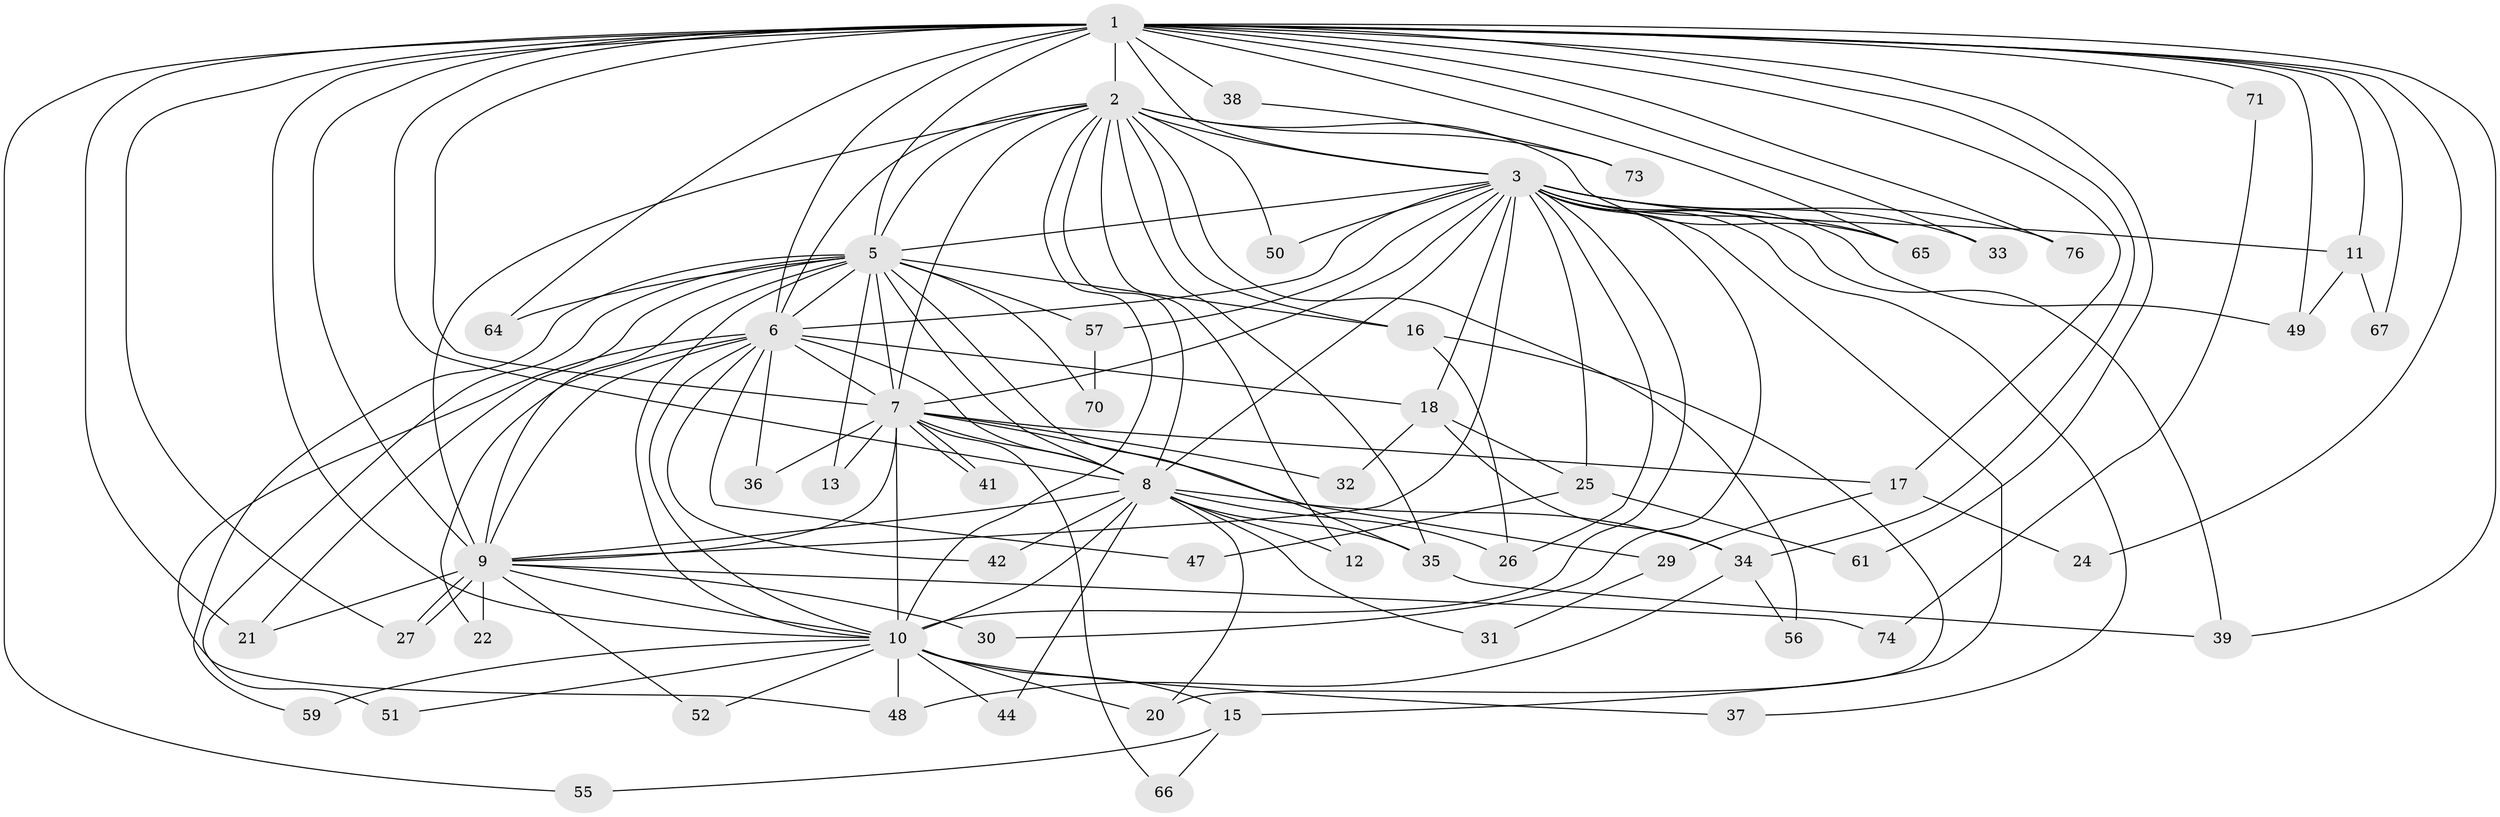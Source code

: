 // original degree distribution, {18: 0.025974025974025976, 17: 0.03896103896103896, 24: 0.012987012987012988, 19: 0.03896103896103896, 20: 0.012987012987012988, 4: 0.07792207792207792, 2: 0.5324675324675324, 5: 0.025974025974025976, 3: 0.23376623376623376}
// Generated by graph-tools (version 1.1) at 2025/11/02/27/25 16:11:07]
// undirected, 57 vertices, 140 edges
graph export_dot {
graph [start="1"]
  node [color=gray90,style=filled];
  1 [super="+4"];
  2 [super="+54"];
  3 [super="+14"];
  5 [super="+53"];
  6 [super="+19"];
  7 [super="+75"];
  8 [super="+43"];
  9 [super="+58"];
  10 [super="+63"];
  11;
  12;
  13;
  15;
  16 [super="+60"];
  17;
  18 [super="+23"];
  20 [super="+72"];
  21 [super="+45"];
  22;
  24;
  25;
  26 [super="+77"];
  27 [super="+28"];
  29;
  30;
  31;
  32;
  33;
  34 [super="+40"];
  35 [super="+46"];
  36;
  37;
  38;
  39;
  41;
  42;
  44;
  47;
  48 [super="+62"];
  49 [super="+68"];
  50;
  51;
  52;
  55;
  56;
  57;
  59;
  61;
  64;
  65 [super="+69"];
  66;
  67;
  70;
  71;
  73;
  74;
  76;
  1 -- 2 [weight=2];
  1 -- 3 [weight=2];
  1 -- 5 [weight=2];
  1 -- 6 [weight=2];
  1 -- 7 [weight=2];
  1 -- 8 [weight=2];
  1 -- 9 [weight=2];
  1 -- 10 [weight=2];
  1 -- 21;
  1 -- 24;
  1 -- 38 [weight=2];
  1 -- 39;
  1 -- 49;
  1 -- 61;
  1 -- 67;
  1 -- 71 [weight=2];
  1 -- 64;
  1 -- 11;
  1 -- 76;
  1 -- 17;
  1 -- 33;
  1 -- 55;
  1 -- 27;
  1 -- 34;
  1 -- 65;
  2 -- 3;
  2 -- 5;
  2 -- 6;
  2 -- 7;
  2 -- 8;
  2 -- 9;
  2 -- 10 [weight=2];
  2 -- 12;
  2 -- 16;
  2 -- 35;
  2 -- 50 [weight=2];
  2 -- 56;
  2 -- 65;
  2 -- 73;
  3 -- 5;
  3 -- 6 [weight=2];
  3 -- 7;
  3 -- 8;
  3 -- 9;
  3 -- 10;
  3 -- 11;
  3 -- 15;
  3 -- 18;
  3 -- 25;
  3 -- 26;
  3 -- 30;
  3 -- 33;
  3 -- 37;
  3 -- 39;
  3 -- 49;
  3 -- 50;
  3 -- 57;
  3 -- 65;
  3 -- 76;
  5 -- 6 [weight=2];
  5 -- 7;
  5 -- 8;
  5 -- 9 [weight=2];
  5 -- 10;
  5 -- 13;
  5 -- 16 [weight=2];
  5 -- 35;
  5 -- 51;
  5 -- 57;
  5 -- 59;
  5 -- 70;
  5 -- 64;
  5 -- 21;
  6 -- 7;
  6 -- 8;
  6 -- 9;
  6 -- 10;
  6 -- 18 [weight=2];
  6 -- 22;
  6 -- 36;
  6 -- 42;
  6 -- 47;
  6 -- 48;
  7 -- 8;
  7 -- 9;
  7 -- 10 [weight=2];
  7 -- 13;
  7 -- 17;
  7 -- 29;
  7 -- 32;
  7 -- 36;
  7 -- 41;
  7 -- 41;
  7 -- 66;
  8 -- 9;
  8 -- 10;
  8 -- 12;
  8 -- 20;
  8 -- 26;
  8 -- 31;
  8 -- 34;
  8 -- 42;
  8 -- 44;
  8 -- 35;
  9 -- 10;
  9 -- 21;
  9 -- 22;
  9 -- 27;
  9 -- 27;
  9 -- 30;
  9 -- 52;
  9 -- 74;
  10 -- 15;
  10 -- 20;
  10 -- 37;
  10 -- 44;
  10 -- 51;
  10 -- 52;
  10 -- 59;
  10 -- 48;
  11 -- 67;
  11 -- 49;
  15 -- 55;
  15 -- 66;
  16 -- 20;
  16 -- 26;
  17 -- 24;
  17 -- 29;
  18 -- 25;
  18 -- 34;
  18 -- 32;
  25 -- 47;
  25 -- 61;
  29 -- 31;
  34 -- 48;
  34 -- 56;
  35 -- 39;
  38 -- 73;
  57 -- 70;
  71 -- 74;
}

